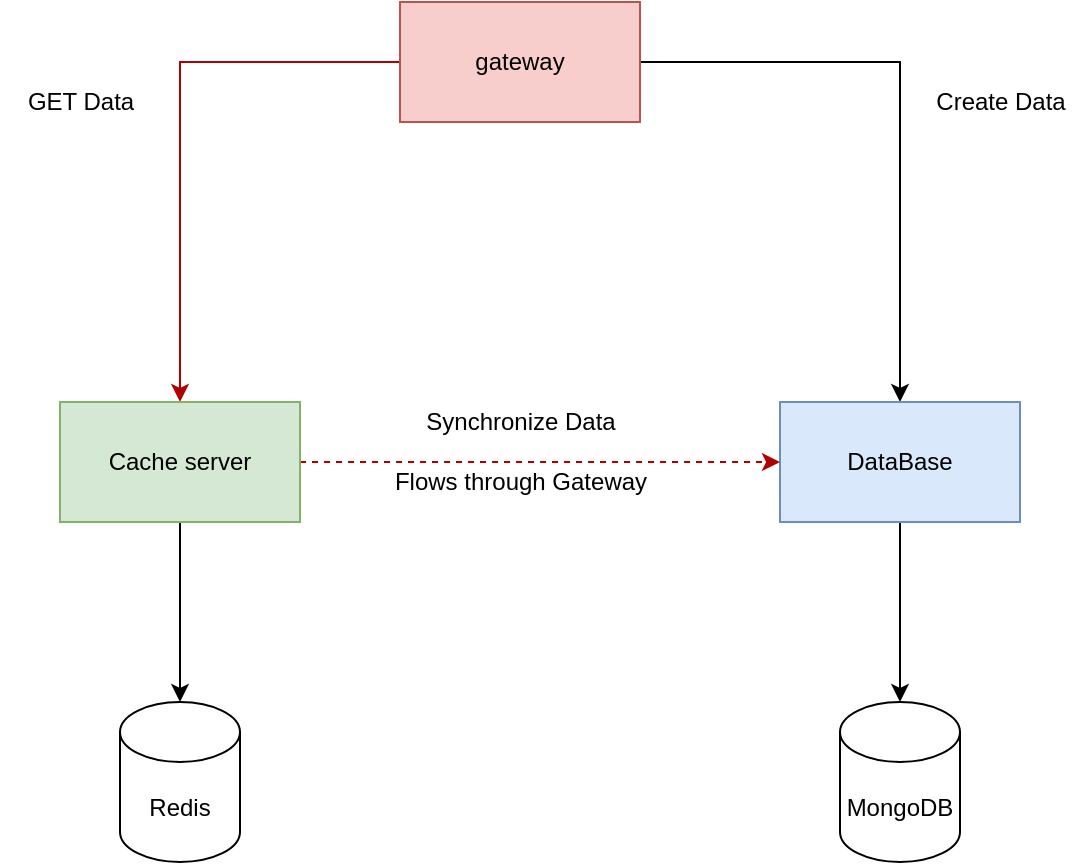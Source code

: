 <mxfile version="20.8.17" type="device"><diagram name="Page-1" id="U7rYXjhxg68x-dvbTGNp"><mxGraphModel dx="683" dy="350" grid="1" gridSize="10" guides="1" tooltips="1" connect="1" arrows="1" fold="1" page="1" pageScale="1" pageWidth="850" pageHeight="1100" math="0" shadow="0"><root><mxCell id="0"/><mxCell id="1" parent="0"/><mxCell id="3J3kCRGU0De-33KW4w7Z-11" style="edgeStyle=orthogonalEdgeStyle;rounded=0;orthogonalLoop=1;jettySize=auto;html=1;exitX=0;exitY=0.5;exitDx=0;exitDy=0;entryX=0.5;entryY=0;entryDx=0;entryDy=0;fillColor=#e51400;strokeColor=#B20000;" edge="1" parent="1" source="3J3kCRGU0De-33KW4w7Z-1" target="3J3kCRGU0De-33KW4w7Z-3"><mxGeometry relative="1" as="geometry"/></mxCell><mxCell id="3J3kCRGU0De-33KW4w7Z-15" style="edgeStyle=orthogonalEdgeStyle;rounded=0;orthogonalLoop=1;jettySize=auto;html=1;exitX=1;exitY=0.5;exitDx=0;exitDy=0;entryX=0.5;entryY=0;entryDx=0;entryDy=0;" edge="1" parent="1" source="3J3kCRGU0De-33KW4w7Z-1" target="3J3kCRGU0De-33KW4w7Z-2"><mxGeometry relative="1" as="geometry"/></mxCell><mxCell id="3J3kCRGU0De-33KW4w7Z-1" value="gateway" style="rounded=0;whiteSpace=wrap;html=1;fillColor=#f8cecc;strokeColor=#b85450;" vertex="1" parent="1"><mxGeometry x="380" y="60" width="120" height="60" as="geometry"/></mxCell><mxCell id="3J3kCRGU0De-33KW4w7Z-10" style="edgeStyle=orthogonalEdgeStyle;rounded=0;orthogonalLoop=1;jettySize=auto;html=1;exitX=0.5;exitY=1;exitDx=0;exitDy=0;entryX=0.5;entryY=0;entryDx=0;entryDy=0;entryPerimeter=0;" edge="1" parent="1" source="3J3kCRGU0De-33KW4w7Z-2" target="3J3kCRGU0De-33KW4w7Z-7"><mxGeometry relative="1" as="geometry"/></mxCell><mxCell id="3J3kCRGU0De-33KW4w7Z-2" value="DataBase" style="rounded=0;whiteSpace=wrap;html=1;fillColor=#dae8fc;strokeColor=#6c8ebf;" vertex="1" parent="1"><mxGeometry x="570" y="260" width="120" height="60" as="geometry"/></mxCell><mxCell id="3J3kCRGU0De-33KW4w7Z-9" style="edgeStyle=orthogonalEdgeStyle;rounded=0;orthogonalLoop=1;jettySize=auto;html=1;exitX=0.5;exitY=1;exitDx=0;exitDy=0;entryX=0.5;entryY=0;entryDx=0;entryDy=0;entryPerimeter=0;" edge="1" parent="1" source="3J3kCRGU0De-33KW4w7Z-3" target="3J3kCRGU0De-33KW4w7Z-5"><mxGeometry relative="1" as="geometry"/></mxCell><mxCell id="3J3kCRGU0De-33KW4w7Z-13" style="edgeStyle=orthogonalEdgeStyle;rounded=0;orthogonalLoop=1;jettySize=auto;html=1;exitX=1;exitY=0.5;exitDx=0;exitDy=0;entryX=0;entryY=0.5;entryDx=0;entryDy=0;dashed=1;fillColor=#e51400;strokeColor=#B20000;" edge="1" parent="1" source="3J3kCRGU0De-33KW4w7Z-3" target="3J3kCRGU0De-33KW4w7Z-2"><mxGeometry relative="1" as="geometry"/></mxCell><mxCell id="3J3kCRGU0De-33KW4w7Z-3" value="Cache server" style="rounded=0;whiteSpace=wrap;html=1;fillColor=#d5e8d4;strokeColor=#82b366;" vertex="1" parent="1"><mxGeometry x="210" y="260" width="120" height="60" as="geometry"/></mxCell><mxCell id="3J3kCRGU0De-33KW4w7Z-5" value="Redis" style="shape=cylinder3;whiteSpace=wrap;html=1;boundedLbl=1;backgroundOutline=1;size=15;" vertex="1" parent="1"><mxGeometry x="240" y="410" width="60" height="80" as="geometry"/></mxCell><mxCell id="3J3kCRGU0De-33KW4w7Z-7" value="MongoDB" style="shape=cylinder3;whiteSpace=wrap;html=1;boundedLbl=1;backgroundOutline=1;size=15;" vertex="1" parent="1"><mxGeometry x="600" y="410" width="60" height="80" as="geometry"/></mxCell><mxCell id="3J3kCRGU0De-33KW4w7Z-12" value="GET Data" style="text;html=1;align=center;verticalAlign=middle;resizable=0;points=[];autosize=1;strokeColor=none;fillColor=none;" vertex="1" parent="1"><mxGeometry x="180" y="95" width="80" height="30" as="geometry"/></mxCell><mxCell id="3J3kCRGU0De-33KW4w7Z-14" value="Synchronize Data" style="text;html=1;align=center;verticalAlign=middle;resizable=0;points=[];autosize=1;strokeColor=none;fillColor=none;" vertex="1" parent="1"><mxGeometry x="380" y="255" width="120" height="30" as="geometry"/></mxCell><mxCell id="3J3kCRGU0De-33KW4w7Z-16" value="Create Data&lt;br&gt;" style="text;html=1;align=center;verticalAlign=middle;resizable=0;points=[];autosize=1;strokeColor=none;fillColor=none;" vertex="1" parent="1"><mxGeometry x="635" y="95" width="90" height="30" as="geometry"/></mxCell><mxCell id="3J3kCRGU0De-33KW4w7Z-17" value="Flows through Gateway" style="text;html=1;align=center;verticalAlign=middle;resizable=0;points=[];autosize=1;strokeColor=none;fillColor=none;" vertex="1" parent="1"><mxGeometry x="365" y="285" width="150" height="30" as="geometry"/></mxCell></root></mxGraphModel></diagram></mxfile>